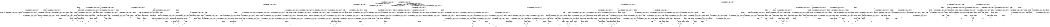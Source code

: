 digraph BCG {
size = "7, 10.5";
center = TRUE;
node [shape = circle];
0 [peripheries = 2];
0 -> 1 [label = "EX !0 !ATOMIC_EXCH_BRANCH (1, +1, TRUE, +0, 2, TRUE) !{0}"];
0 -> 2 [label = "EX !2 !ATOMIC_EXCH_BRANCH (1, +0, FALSE, +0, 1, TRUE) !{0}"];
0 -> 3 [label = "EX !1 !ATOMIC_EXCH_BRANCH (1, +0, FALSE, +0, 1, TRUE) !{0}"];
0 -> 4 [label = "EX !0 !ATOMIC_EXCH_BRANCH (1, +1, TRUE, +0, 2, TRUE) !{0}"];
1 -> 5 [label = "EX !2 !ATOMIC_EXCH_BRANCH (1, +0, FALSE, +0, 1, FALSE) !{0}"];
1 -> 6 [label = "EX !1 !ATOMIC_EXCH_BRANCH (1, +0, FALSE, +0, 1, FALSE) !{0}"];
1 -> 7 [label = "TERMINATE !0"];
2 -> 2 [label = "EX !2 !ATOMIC_EXCH_BRANCH (1, +0, FALSE, +0, 1, TRUE) !{0, 2}"];
2 -> 8 [label = "EX !0 !ATOMIC_EXCH_BRANCH (1, +1, TRUE, +0, 2, TRUE) !{0, 2}"];
2 -> 9 [label = "EX !1 !ATOMIC_EXCH_BRANCH (1, +0, FALSE, +0, 1, TRUE) !{0, 2}"];
2 -> 10 [label = "EX !0 !ATOMIC_EXCH_BRANCH (1, +1, TRUE, +0, 2, TRUE) !{0, 2}"];
3 -> 3 [label = "EX !1 !ATOMIC_EXCH_BRANCH (1, +0, FALSE, +0, 1, TRUE) !{0, 1}"];
3 -> 11 [label = "EX !0 !ATOMIC_EXCH_BRANCH (1, +1, TRUE, +0, 2, TRUE) !{0, 1}"];
3 -> 9 [label = "EX !2 !ATOMIC_EXCH_BRANCH (1, +0, FALSE, +0, 1, TRUE) !{0, 1}"];
3 -> 12 [label = "EX !0 !ATOMIC_EXCH_BRANCH (1, +1, TRUE, +0, 2, TRUE) !{0, 1}"];
4 -> 13 [label = "EX !2 !ATOMIC_EXCH_BRANCH (1, +0, FALSE, +0, 1, FALSE) !{0}"];
4 -> 14 [label = "EX !1 !ATOMIC_EXCH_BRANCH (1, +0, FALSE, +0, 1, FALSE) !{0}"];
4 -> 15 [label = "TERMINATE !0"];
5 -> 16 [label = "EX !1 !ATOMIC_EXCH_BRANCH (1, +0, FALSE, +0, 1, FALSE) !{0, 2}"];
5 -> 17 [label = "TERMINATE !0"];
5 -> 18 [label = "TERMINATE !2"];
6 -> 16 [label = "EX !2 !ATOMIC_EXCH_BRANCH (1, +0, FALSE, +0, 1, FALSE) !{0, 1}"];
6 -> 19 [label = "TERMINATE !0"];
6 -> 20 [label = "TERMINATE !1"];
7 -> 21 [label = "EX !1 !ATOMIC_EXCH_BRANCH (1, +0, FALSE, +0, 1, FALSE) !{1}"];
7 -> 22 [label = "EX !2 !ATOMIC_EXCH_BRANCH (1, +0, FALSE, +0, 1, FALSE) !{1}"];
7 -> 23 [label = "EX !1 !ATOMIC_EXCH_BRANCH (1, +0, FALSE, +0, 1, FALSE) !{1}"];
8 -> 5 [label = "EX !2 !ATOMIC_EXCH_BRANCH (1, +0, FALSE, +0, 1, FALSE) !{0, 2}"];
8 -> 24 [label = "EX !1 !ATOMIC_EXCH_BRANCH (1, +0, FALSE, +0, 1, FALSE) !{0, 2}"];
8 -> 25 [label = "TERMINATE !0"];
9 -> 9 [label = "EX !1 !ATOMIC_EXCH_BRANCH (1, +0, FALSE, +0, 1, TRUE) !{0, 1, 2}"];
9 -> 9 [label = "EX !2 !ATOMIC_EXCH_BRANCH (1, +0, FALSE, +0, 1, TRUE) !{0, 1, 2}"];
9 -> 26 [label = "EX !0 !ATOMIC_EXCH_BRANCH (1, +1, TRUE, +0, 2, TRUE) !{0, 1, 2}"];
9 -> 27 [label = "EX !0 !ATOMIC_EXCH_BRANCH (1, +1, TRUE, +0, 2, TRUE) !{0, 1, 2}"];
10 -> 28 [label = "EX !2 !ATOMIC_EXCH_BRANCH (1, +0, FALSE, +0, 1, FALSE) !{0, 2}"];
10 -> 29 [label = "EX !2 !ATOMIC_EXCH_BRANCH (1, +0, FALSE, +0, 1, FALSE) !{0, 2}"];
10 -> 30 [label = "EX !1 !ATOMIC_EXCH_BRANCH (1, +0, FALSE, +0, 1, FALSE) !{0, 2}"];
10 -> 31 [label = "TERMINATE !0"];
11 -> 6 [label = "EX !1 !ATOMIC_EXCH_BRANCH (1, +0, FALSE, +0, 1, FALSE) !{0, 1}"];
11 -> 32 [label = "EX !2 !ATOMIC_EXCH_BRANCH (1, +0, FALSE, +0, 1, FALSE) !{0, 1}"];
11 -> 33 [label = "TERMINATE !0"];
12 -> 34 [label = "EX !1 !ATOMIC_EXCH_BRANCH (1, +0, FALSE, +0, 1, FALSE) !{0, 1}"];
12 -> 35 [label = "EX !1 !ATOMIC_EXCH_BRANCH (1, +0, FALSE, +0, 1, FALSE) !{0, 1}"];
12 -> 36 [label = "EX !2 !ATOMIC_EXCH_BRANCH (1, +0, FALSE, +0, 1, FALSE) !{0, 1}"];
12 -> 37 [label = "TERMINATE !0"];
13 -> 38 [label = "EX !1 !ATOMIC_EXCH_BRANCH (1, +0, FALSE, +0, 1, FALSE) !{0, 2}"];
13 -> 39 [label = "TERMINATE !0"];
13 -> 40 [label = "TERMINATE !2"];
14 -> 38 [label = "EX !2 !ATOMIC_EXCH_BRANCH (1, +0, FALSE, +0, 1, FALSE) !{0, 1}"];
14 -> 41 [label = "TERMINATE !0"];
14 -> 42 [label = "TERMINATE !1"];
15 -> 43 [label = "EX !1 !ATOMIC_EXCH_BRANCH (1, +0, FALSE, +0, 1, FALSE) !{1}"];
15 -> 44 [label = "EX !2 !ATOMIC_EXCH_BRANCH (1, +0, FALSE, +0, 1, FALSE) !{1}"];
16 -> 45 [label = "TERMINATE !0"];
16 -> 46 [label = "TERMINATE !2"];
16 -> 47 [label = "TERMINATE !1"];
17 -> 48 [label = "EX !1 !ATOMIC_EXCH_BRANCH (1, +0, FALSE, +0, 1, FALSE) !{1, 2}"];
17 -> 49 [label = "TERMINATE !2"];
17 -> 50 [label = "EX !1 !ATOMIC_EXCH_BRANCH (1, +0, FALSE, +0, 1, FALSE) !{1, 2}"];
18 -> 51 [label = "EX !1 !ATOMIC_EXCH_BRANCH (1, +0, FALSE, +0, 1, FALSE) !{0}"];
18 -> 52 [label = "TERMINATE !0"];
19 -> 48 [label = "EX !2 !ATOMIC_EXCH_BRANCH (1, +0, FALSE, +0, 1, FALSE) !{1}"];
19 -> 53 [label = "TERMINATE !1"];
20 -> 54 [label = "EX !2 !ATOMIC_EXCH_BRANCH (1, +0, FALSE, +0, 1, FALSE) !{0}"];
20 -> 55 [label = "TERMINATE !0"];
21 -> 48 [label = "EX !2 !ATOMIC_EXCH_BRANCH (1, +0, FALSE, +0, 1, FALSE) !{1}"];
21 -> 53 [label = "TERMINATE !1"];
22 -> 48 [label = "EX !1 !ATOMIC_EXCH_BRANCH (1, +0, FALSE, +0, 1, FALSE) !{1, 2}"];
22 -> 49 [label = "TERMINATE !2"];
22 -> 50 [label = "EX !1 !ATOMIC_EXCH_BRANCH (1, +0, FALSE, +0, 1, FALSE) !{1, 2}"];
23 -> 56 [label = "EX !2 !ATOMIC_EXCH_BRANCH (1, +0, FALSE, +0, 1, FALSE) !{1}"];
23 -> 57 [label = "TERMINATE !1"];
24 -> 16 [label = "EX !2 !ATOMIC_EXCH_BRANCH (1, +0, FALSE, +0, 1, FALSE) !{0, 1, 2}"];
24 -> 58 [label = "TERMINATE !0"];
24 -> 59 [label = "TERMINATE !1"];
25 -> 22 [label = "EX !2 !ATOMIC_EXCH_BRANCH (1, +0, FALSE, +0, 1, FALSE) !{1, 2}"];
25 -> 60 [label = "EX !1 !ATOMIC_EXCH_BRANCH (1, +0, FALSE, +0, 1, FALSE) !{1, 2}"];
25 -> 61 [label = "EX !1 !ATOMIC_EXCH_BRANCH (1, +0, FALSE, +0, 1, FALSE) !{1, 2}"];
26 -> 24 [label = "EX !1 !ATOMIC_EXCH_BRANCH (1, +0, FALSE, +0, 1, FALSE) !{0, 1, 2}"];
26 -> 32 [label = "EX !2 !ATOMIC_EXCH_BRANCH (1, +0, FALSE, +0, 1, FALSE) !{0, 1, 2}"];
26 -> 62 [label = "TERMINATE !0"];
27 -> 63 [label = "EX !1 !ATOMIC_EXCH_BRANCH (1, +0, FALSE, +0, 1, FALSE) !{0, 1, 2}"];
27 -> 64 [label = "EX !1 !ATOMIC_EXCH_BRANCH (1, +0, FALSE, +0, 1, FALSE) !{0, 1, 2}"];
27 -> 65 [label = "EX !2 !ATOMIC_EXCH_BRANCH (1, +0, FALSE, +0, 1, FALSE) !{0, 1, 2}"];
27 -> 66 [label = "TERMINATE !0"];
28 -> 67 [label = "EX !1 !ATOMIC_EXCH_BRANCH (1, +0, FALSE, +0, 1, FALSE) !{0, 2}"];
28 -> 68 [label = "TERMINATE !0"];
28 -> 69 [label = "TERMINATE !2"];
29 -> 70 [label = "EX !1 !ATOMIC_EXCH_BRANCH (1, +0, FALSE, +0, 1, FALSE) !{0, 2}"];
29 -> 71 [label = "TERMINATE !0"];
29 -> 72 [label = "TERMINATE !2"];
30 -> 70 [label = "EX !2 !ATOMIC_EXCH_BRANCH (1, +0, FALSE, +0, 1, FALSE) !{0, 1, 2}"];
30 -> 73 [label = "TERMINATE !0"];
30 -> 74 [label = "TERMINATE !1"];
31 -> 75 [label = "EX !2 !ATOMIC_EXCH_BRANCH (1, +0, FALSE, +0, 1, FALSE) !{1, 2}"];
31 -> 76 [label = "EX !1 !ATOMIC_EXCH_BRANCH (1, +0, FALSE, +0, 1, FALSE) !{1, 2}"];
32 -> 16 [label = "EX !1 !ATOMIC_EXCH_BRANCH (1, +0, FALSE, +0, 1, FALSE) !{0, 1, 2}"];
32 -> 77 [label = "TERMINATE !0"];
32 -> 78 [label = "TERMINATE !2"];
33 -> 21 [label = "EX !1 !ATOMIC_EXCH_BRANCH (1, +0, FALSE, +0, 1, FALSE) !{1}"];
33 -> 79 [label = "EX !2 !ATOMIC_EXCH_BRANCH (1, +0, FALSE, +0, 1, FALSE) !{1}"];
33 -> 23 [label = "EX !1 !ATOMIC_EXCH_BRANCH (1, +0, FALSE, +0, 1, FALSE) !{1}"];
34 -> 80 [label = "EX !2 !ATOMIC_EXCH_BRANCH (1, +0, FALSE, +0, 1, FALSE) !{0, 1}"];
34 -> 81 [label = "TERMINATE !0"];
34 -> 82 [label = "TERMINATE !1"];
35 -> 83 [label = "EX !2 !ATOMIC_EXCH_BRANCH (1, +0, FALSE, +0, 1, FALSE) !{0, 1}"];
35 -> 84 [label = "TERMINATE !0"];
35 -> 85 [label = "TERMINATE !1"];
36 -> 83 [label = "EX !1 !ATOMIC_EXCH_BRANCH (1, +0, FALSE, +0, 1, FALSE) !{0, 1, 2}"];
36 -> 86 [label = "TERMINATE !0"];
36 -> 87 [label = "TERMINATE !2"];
37 -> 88 [label = "EX !1 !ATOMIC_EXCH_BRANCH (1, +0, FALSE, +0, 1, FALSE) !{1}"];
37 -> 89 [label = "EX !2 !ATOMIC_EXCH_BRANCH (1, +0, FALSE, +0, 1, FALSE) !{1}"];
38 -> 90 [label = "TERMINATE !0"];
38 -> 91 [label = "TERMINATE !2"];
38 -> 92 [label = "TERMINATE !1"];
39 -> 93 [label = "EX !1 !ATOMIC_EXCH_BRANCH (1, +0, FALSE, +0, 1, FALSE) !{1, 2}"];
39 -> 94 [label = "TERMINATE !2"];
40 -> 95 [label = "EX !1 !ATOMIC_EXCH_BRANCH (1, +0, FALSE, +0, 1, FALSE) !{0}"];
40 -> 96 [label = "TERMINATE !0"];
41 -> 93 [label = "EX !2 !ATOMIC_EXCH_BRANCH (1, +0, FALSE, +0, 1, FALSE) !{1}"];
41 -> 97 [label = "TERMINATE !1"];
42 -> 98 [label = "EX !2 !ATOMIC_EXCH_BRANCH (1, +0, FALSE, +0, 1, FALSE) !{0}"];
42 -> 99 [label = "TERMINATE !0"];
43 -> 93 [label = "EX !2 !ATOMIC_EXCH_BRANCH (1, +0, FALSE, +0, 1, FALSE) !{1}"];
43 -> 97 [label = "TERMINATE !1"];
44 -> 93 [label = "EX !1 !ATOMIC_EXCH_BRANCH (1, +0, FALSE, +0, 1, FALSE) !{1, 2}"];
44 -> 94 [label = "TERMINATE !2"];
45 -> 100 [label = "TERMINATE !2"];
45 -> 101 [label = "TERMINATE !1"];
46 -> 102 [label = "TERMINATE !0"];
46 -> 103 [label = "TERMINATE !1"];
47 -> 104 [label = "TERMINATE !0"];
47 -> 105 [label = "TERMINATE !2"];
48 -> 100 [label = "TERMINATE !2"];
48 -> 101 [label = "TERMINATE !1"];
49 -> 106 [label = "EX !1 !ATOMIC_EXCH_BRANCH (1, +0, FALSE, +0, 1, FALSE) !{1}"];
49 -> 107 [label = "EX !1 !ATOMIC_EXCH_BRANCH (1, +0, FALSE, +0, 1, FALSE) !{1}"];
50 -> 108 [label = "TERMINATE !2"];
50 -> 109 [label = "TERMINATE !1"];
51 -> 102 [label = "TERMINATE !0"];
51 -> 103 [label = "TERMINATE !1"];
52 -> 106 [label = "EX !1 !ATOMIC_EXCH_BRANCH (1, +0, FALSE, +0, 1, FALSE) !{1}"];
52 -> 107 [label = "EX !1 !ATOMIC_EXCH_BRANCH (1, +0, FALSE, +0, 1, FALSE) !{1}"];
53 -> 110 [label = "EX !2 !ATOMIC_EXCH_BRANCH (1, +0, FALSE, +0, 1, FALSE) !{2}"];
53 -> 111 [label = "EX !2 !ATOMIC_EXCH_BRANCH (1, +0, FALSE, +0, 1, FALSE) !{2}"];
54 -> 104 [label = "TERMINATE !0"];
54 -> 105 [label = "TERMINATE !2"];
55 -> 112 [label = "EX !2 !ATOMIC_EXCH_BRANCH (1, +0, FALSE, +0, 1, FALSE) !{1, 2}"];
56 -> 113 [label = "TERMINATE !2"];
56 -> 114 [label = "TERMINATE !1"];
57 -> 115 [label = "EX !2 !ATOMIC_EXCH_BRANCH (1, +0, FALSE, +0, 1, FALSE) !{2}"];
58 -> 48 [label = "EX !2 !ATOMIC_EXCH_BRANCH (1, +0, FALSE, +0, 1, FALSE) !{1, 2}"];
58 -> 116 [label = "TERMINATE !1"];
59 -> 54 [label = "EX !2 !ATOMIC_EXCH_BRANCH (1, +0, FALSE, +0, 1, FALSE) !{0, 2}"];
59 -> 117 [label = "TERMINATE !0"];
60 -> 48 [label = "EX !2 !ATOMIC_EXCH_BRANCH (1, +0, FALSE, +0, 1, FALSE) !{1, 2}"];
60 -> 116 [label = "TERMINATE !1"];
61 -> 118 [label = "EX !2 !ATOMIC_EXCH_BRANCH (1, +0, FALSE, +0, 1, FALSE) !{1, 2}"];
61 -> 50 [label = "EX !2 !ATOMIC_EXCH_BRANCH (1, +0, FALSE, +0, 1, FALSE) !{1, 2}"];
61 -> 119 [label = "TERMINATE !1"];
62 -> 60 [label = "EX !1 !ATOMIC_EXCH_BRANCH (1, +0, FALSE, +0, 1, FALSE) !{1, 2}"];
62 -> 79 [label = "EX !2 !ATOMIC_EXCH_BRANCH (1, +0, FALSE, +0, 1, FALSE) !{1, 2}"];
62 -> 61 [label = "EX !1 !ATOMIC_EXCH_BRANCH (1, +0, FALSE, +0, 1, FALSE) !{1, 2}"];
63 -> 120 [label = "EX !2 !ATOMIC_EXCH_BRANCH (1, +0, FALSE, +0, 1, FALSE) !{0, 1, 2}"];
63 -> 121 [label = "EX !2 !ATOMIC_EXCH_BRANCH (1, +0, FALSE, +0, 1, FALSE) !{0, 1, 2}"];
63 -> 122 [label = "TERMINATE !0"];
63 -> 123 [label = "TERMINATE !1"];
64 -> 124 [label = "EX !2 !ATOMIC_EXCH_BRANCH (1, +0, FALSE, +0, 1, FALSE) !{0, 1, 2}"];
64 -> 125 [label = "TERMINATE !0"];
64 -> 126 [label = "TERMINATE !1"];
65 -> 121 [label = "EX !1 !ATOMIC_EXCH_BRANCH (1, +0, FALSE, +0, 1, FALSE) !{0, 1, 2}"];
65 -> 124 [label = "EX !1 !ATOMIC_EXCH_BRANCH (1, +0, FALSE, +0, 1, FALSE) !{0, 1, 2}"];
65 -> 127 [label = "TERMINATE !0"];
65 -> 128 [label = "TERMINATE !2"];
66 -> 129 [label = "EX !1 !ATOMIC_EXCH_BRANCH (1, +0, FALSE, +0, 1, FALSE) !{1, 2}"];
66 -> 130 [label = "EX !2 !ATOMIC_EXCH_BRANCH (1, +0, FALSE, +0, 1, FALSE) !{1, 2}"];
67 -> 131 [label = "TERMINATE !0"];
67 -> 132 [label = "TERMINATE !2"];
67 -> 133 [label = "TERMINATE !1"];
68 -> 134 [label = "EX !1 !ATOMIC_EXCH_BRANCH (1, +0, FALSE, +0, 1, FALSE) !{1, 2}"];
68 -> 135 [label = "TERMINATE !2"];
69 -> 136 [label = "EX !1 !ATOMIC_EXCH_BRANCH (1, +0, FALSE, +0, 1, FALSE) !{0}"];
69 -> 137 [label = "TERMINATE !0"];
70 -> 138 [label = "TERMINATE !0"];
70 -> 139 [label = "TERMINATE !2"];
70 -> 140 [label = "TERMINATE !1"];
71 -> 141 [label = "EX !1 !ATOMIC_EXCH_BRANCH (1, +0, FALSE, +0, 1, FALSE) !{1, 2}"];
71 -> 142 [label = "TERMINATE !2"];
72 -> 143 [label = "EX !1 !ATOMIC_EXCH_BRANCH (1, +0, FALSE, +0, 1, FALSE) !{0}"];
72 -> 144 [label = "TERMINATE !0"];
73 -> 141 [label = "EX !2 !ATOMIC_EXCH_BRANCH (1, +0, FALSE, +0, 1, FALSE) !{1, 2}"];
73 -> 145 [label = "TERMINATE !1"];
74 -> 146 [label = "EX !2 !ATOMIC_EXCH_BRANCH (1, +0, FALSE, +0, 1, FALSE) !{0, 2}"];
74 -> 147 [label = "EX !2 !ATOMIC_EXCH_BRANCH (1, +0, FALSE, +0, 1, FALSE) !{0, 2}"];
74 -> 148 [label = "TERMINATE !0"];
75 -> 141 [label = "EX !1 !ATOMIC_EXCH_BRANCH (1, +0, FALSE, +0, 1, FALSE) !{1, 2}"];
75 -> 142 [label = "TERMINATE !2"];
76 -> 141 [label = "EX !2 !ATOMIC_EXCH_BRANCH (1, +0, FALSE, +0, 1, FALSE) !{1, 2}"];
76 -> 145 [label = "TERMINATE !1"];
77 -> 48 [label = "EX !1 !ATOMIC_EXCH_BRANCH (1, +0, FALSE, +0, 1, FALSE) !{1, 2}"];
77 -> 149 [label = "TERMINATE !2"];
77 -> 50 [label = "EX !1 !ATOMIC_EXCH_BRANCH (1, +0, FALSE, +0, 1, FALSE) !{1, 2}"];
78 -> 51 [label = "EX !1 !ATOMIC_EXCH_BRANCH (1, +0, FALSE, +0, 1, FALSE) !{0, 1}"];
78 -> 150 [label = "TERMINATE !0"];
79 -> 48 [label = "EX !1 !ATOMIC_EXCH_BRANCH (1, +0, FALSE, +0, 1, FALSE) !{1, 2}"];
79 -> 149 [label = "TERMINATE !2"];
79 -> 50 [label = "EX !1 !ATOMIC_EXCH_BRANCH (1, +0, FALSE, +0, 1, FALSE) !{1, 2}"];
80 -> 151 [label = "TERMINATE !0"];
80 -> 152 [label = "TERMINATE !2"];
80 -> 153 [label = "TERMINATE !1"];
81 -> 154 [label = "EX !2 !ATOMIC_EXCH_BRANCH (1, +0, FALSE, +0, 1, FALSE) !{1}"];
81 -> 155 [label = "TERMINATE !1"];
82 -> 156 [label = "EX !2 !ATOMIC_EXCH_BRANCH (1, +0, FALSE, +0, 1, FALSE) !{0}"];
82 -> 157 [label = "TERMINATE !0"];
83 -> 158 [label = "TERMINATE !0"];
83 -> 159 [label = "TERMINATE !2"];
83 -> 160 [label = "TERMINATE !1"];
84 -> 161 [label = "EX !2 !ATOMIC_EXCH_BRANCH (1, +0, FALSE, +0, 1, FALSE) !{1}"];
84 -> 162 [label = "TERMINATE !1"];
85 -> 163 [label = "EX !2 !ATOMIC_EXCH_BRANCH (1, +0, FALSE, +0, 1, FALSE) !{0}"];
85 -> 164 [label = "TERMINATE !0"];
86 -> 161 [label = "EX !1 !ATOMIC_EXCH_BRANCH (1, +0, FALSE, +0, 1, FALSE) !{1, 2}"];
86 -> 165 [label = "TERMINATE !2"];
87 -> 166 [label = "EX !1 !ATOMIC_EXCH_BRANCH (1, +0, FALSE, +0, 1, FALSE) !{0, 1}"];
87 -> 167 [label = "EX !1 !ATOMIC_EXCH_BRANCH (1, +0, FALSE, +0, 1, FALSE) !{0, 1}"];
87 -> 168 [label = "TERMINATE !0"];
88 -> 161 [label = "EX !2 !ATOMIC_EXCH_BRANCH (1, +0, FALSE, +0, 1, FALSE) !{1}"];
88 -> 162 [label = "TERMINATE !1"];
89 -> 161 [label = "EX !1 !ATOMIC_EXCH_BRANCH (1, +0, FALSE, +0, 1, FALSE) !{1, 2}"];
89 -> 165 [label = "TERMINATE !2"];
90 -> 169 [label = "TERMINATE !2"];
90 -> 170 [label = "TERMINATE !1"];
91 -> 171 [label = "TERMINATE !0"];
91 -> 172 [label = "TERMINATE !1"];
92 -> 173 [label = "TERMINATE !0"];
92 -> 174 [label = "TERMINATE !2"];
93 -> 169 [label = "TERMINATE !2"];
93 -> 170 [label = "TERMINATE !1"];
94 -> 175 [label = "EX !1 !ATOMIC_EXCH_BRANCH (1, +0, FALSE, +0, 1, FALSE) !{1}"];
95 -> 171 [label = "TERMINATE !0"];
95 -> 172 [label = "TERMINATE !1"];
96 -> 175 [label = "EX !1 !ATOMIC_EXCH_BRANCH (1, +0, FALSE, +0, 1, FALSE) !{1}"];
97 -> 176 [label = "EX !2 !ATOMIC_EXCH_BRANCH (1, +0, FALSE, +0, 1, FALSE) !{2}"];
98 -> 173 [label = "TERMINATE !0"];
98 -> 174 [label = "TERMINATE !2"];
99 -> 177 [label = "EX !2 !ATOMIC_EXCH_BRANCH (1, +0, FALSE, +0, 1, FALSE) !{1, 2}"];
100 -> 178 [label = "TERMINATE !1"];
101 -> 179 [label = "TERMINATE !2"];
102 -> 178 [label = "TERMINATE !1"];
103 -> 180 [label = "TERMINATE !0"];
104 -> 181 [label = "TERMINATE !2"];
105 -> 180 [label = "TERMINATE !0"];
106 -> 178 [label = "TERMINATE !1"];
107 -> 182 [label = "TERMINATE !1"];
108 -> 183 [label = "TERMINATE !1"];
109 -> 184 [label = "TERMINATE !2"];
110 -> 179 [label = "TERMINATE !2"];
111 -> 185 [label = "TERMINATE !2"];
112 -> 181 [label = "TERMINATE !2"];
113 -> 182 [label = "TERMINATE !1"];
114 -> 186 [label = "TERMINATE !2"];
115 -> 186 [label = "TERMINATE !2"];
116 -> 110 [label = "EX !2 !ATOMIC_EXCH_BRANCH (1, +0, FALSE, +0, 1, FALSE) !{2}"];
116 -> 111 [label = "EX !2 !ATOMIC_EXCH_BRANCH (1, +0, FALSE, +0, 1, FALSE) !{2}"];
117 -> 112 [label = "EX !2 !ATOMIC_EXCH_BRANCH (1, +0, FALSE, +0, 1, FALSE) !{1, 2}"];
118 -> 187 [label = "TERMINATE !2"];
118 -> 188 [label = "TERMINATE !1"];
119 -> 189 [label = "EX !2 !ATOMIC_EXCH_BRANCH (1, +0, FALSE, +0, 1, FALSE) !{2}"];
120 -> 190 [label = "TERMINATE !0"];
120 -> 191 [label = "TERMINATE !2"];
120 -> 192 [label = "TERMINATE !1"];
121 -> 193 [label = "TERMINATE !0"];
121 -> 194 [label = "TERMINATE !2"];
121 -> 195 [label = "TERMINATE !1"];
122 -> 196 [label = "EX !2 !ATOMIC_EXCH_BRANCH (1, +0, FALSE, +0, 1, FALSE) !{1, 2}"];
122 -> 197 [label = "TERMINATE !1"];
123 -> 198 [label = "EX !2 !ATOMIC_EXCH_BRANCH (1, +0, FALSE, +0, 1, FALSE) !{0, 2}"];
123 -> 199 [label = "TERMINATE !0"];
124 -> 200 [label = "TERMINATE !0"];
124 -> 201 [label = "TERMINATE !2"];
124 -> 202 [label = "TERMINATE !1"];
125 -> 203 [label = "EX !2 !ATOMIC_EXCH_BRANCH (1, +0, FALSE, +0, 1, FALSE) !{1, 2}"];
125 -> 204 [label = "TERMINATE !1"];
126 -> 205 [label = "EX !2 !ATOMIC_EXCH_BRANCH (1, +0, FALSE, +0, 1, FALSE) !{0, 2}"];
126 -> 206 [label = "TERMINATE !0"];
127 -> 203 [label = "EX !1 !ATOMIC_EXCH_BRANCH (1, +0, FALSE, +0, 1, FALSE) !{1, 2}"];
127 -> 207 [label = "TERMINATE !2"];
128 -> 208 [label = "EX !1 !ATOMIC_EXCH_BRANCH (1, +0, FALSE, +0, 1, FALSE) !{0, 1}"];
128 -> 209 [label = "TERMINATE !0"];
129 -> 203 [label = "EX !2 !ATOMIC_EXCH_BRANCH (1, +0, FALSE, +0, 1, FALSE) !{1, 2}"];
129 -> 204 [label = "TERMINATE !1"];
130 -> 203 [label = "EX !1 !ATOMIC_EXCH_BRANCH (1, +0, FALSE, +0, 1, FALSE) !{1, 2}"];
130 -> 207 [label = "TERMINATE !2"];
131 -> 210 [label = "TERMINATE !2"];
131 -> 211 [label = "TERMINATE !1"];
132 -> 212 [label = "TERMINATE !0"];
132 -> 213 [label = "TERMINATE !1"];
133 -> 214 [label = "TERMINATE !0"];
133 -> 215 [label = "TERMINATE !2"];
134 -> 210 [label = "TERMINATE !2"];
134 -> 211 [label = "TERMINATE !1"];
135 -> 216 [label = "EX !1 !ATOMIC_EXCH_BRANCH (1, +0, FALSE, +0, 1, FALSE) !{1}"];
136 -> 212 [label = "TERMINATE !0"];
136 -> 213 [label = "TERMINATE !1"];
137 -> 216 [label = "EX !1 !ATOMIC_EXCH_BRANCH (1, +0, FALSE, +0, 1, FALSE) !{1}"];
138 -> 217 [label = "TERMINATE !2"];
138 -> 218 [label = "TERMINATE !1"];
139 -> 219 [label = "TERMINATE !0"];
139 -> 220 [label = "TERMINATE !1"];
140 -> 221 [label = "TERMINATE !0"];
140 -> 222 [label = "TERMINATE !2"];
141 -> 217 [label = "TERMINATE !2"];
141 -> 218 [label = "TERMINATE !1"];
142 -> 223 [label = "EX !1 !ATOMIC_EXCH_BRANCH (1, +0, FALSE, +0, 1, FALSE) !{1}"];
143 -> 219 [label = "TERMINATE !0"];
143 -> 220 [label = "TERMINATE !1"];
144 -> 223 [label = "EX !1 !ATOMIC_EXCH_BRANCH (1, +0, FALSE, +0, 1, FALSE) !{1}"];
145 -> 224 [label = "EX !2 !ATOMIC_EXCH_BRANCH (1, +0, FALSE, +0, 1, FALSE) !{2}"];
146 -> 214 [label = "TERMINATE !0"];
146 -> 215 [label = "TERMINATE !2"];
147 -> 221 [label = "TERMINATE !0"];
147 -> 222 [label = "TERMINATE !2"];
148 -> 225 [label = "EX !2 !ATOMIC_EXCH_BRANCH (1, +0, FALSE, +0, 1, FALSE) !{1, 2}"];
149 -> 106 [label = "EX !1 !ATOMIC_EXCH_BRANCH (1, +0, FALSE, +0, 1, FALSE) !{1}"];
149 -> 107 [label = "EX !1 !ATOMIC_EXCH_BRANCH (1, +0, FALSE, +0, 1, FALSE) !{1}"];
150 -> 106 [label = "EX !1 !ATOMIC_EXCH_BRANCH (1, +0, FALSE, +0, 1, FALSE) !{1}"];
150 -> 107 [label = "EX !1 !ATOMIC_EXCH_BRANCH (1, +0, FALSE, +0, 1, FALSE) !{1}"];
151 -> 226 [label = "TERMINATE !2"];
151 -> 227 [label = "TERMINATE !1"];
152 -> 228 [label = "TERMINATE !0"];
152 -> 229 [label = "TERMINATE !1"];
153 -> 230 [label = "TERMINATE !0"];
153 -> 231 [label = "TERMINATE !2"];
154 -> 226 [label = "TERMINATE !2"];
154 -> 227 [label = "TERMINATE !1"];
155 -> 232 [label = "EX !2 !ATOMIC_EXCH_BRANCH (1, +0, FALSE, +0, 1, FALSE) !{2}"];
156 -> 230 [label = "TERMINATE !0"];
156 -> 231 [label = "TERMINATE !2"];
157 -> 233 [label = "EX !2 !ATOMIC_EXCH_BRANCH (1, +0, FALSE, +0, 1, FALSE) !{1, 2}"];
158 -> 234 [label = "TERMINATE !2"];
158 -> 235 [label = "TERMINATE !1"];
159 -> 236 [label = "TERMINATE !0"];
159 -> 237 [label = "TERMINATE !1"];
160 -> 238 [label = "TERMINATE !0"];
160 -> 239 [label = "TERMINATE !2"];
161 -> 234 [label = "TERMINATE !2"];
161 -> 235 [label = "TERMINATE !1"];
162 -> 240 [label = "EX !2 !ATOMIC_EXCH_BRANCH (1, +0, FALSE, +0, 1, FALSE) !{2}"];
163 -> 238 [label = "TERMINATE !0"];
163 -> 239 [label = "TERMINATE !2"];
164 -> 241 [label = "EX !2 !ATOMIC_EXCH_BRANCH (1, +0, FALSE, +0, 1, FALSE) !{1, 2}"];
165 -> 242 [label = "EX !1 !ATOMIC_EXCH_BRANCH (1, +0, FALSE, +0, 1, FALSE) !{1}"];
166 -> 228 [label = "TERMINATE !0"];
166 -> 229 [label = "TERMINATE !1"];
167 -> 236 [label = "TERMINATE !0"];
167 -> 237 [label = "TERMINATE !1"];
168 -> 242 [label = "EX !1 !ATOMIC_EXCH_BRANCH (1, +0, FALSE, +0, 1, FALSE) !{1}"];
169 -> 243 [label = "TERMINATE !1"];
170 -> 244 [label = "TERMINATE !2"];
171 -> 243 [label = "TERMINATE !1"];
172 -> 245 [label = "TERMINATE !0"];
173 -> 246 [label = "TERMINATE !2"];
174 -> 245 [label = "TERMINATE !0"];
175 -> 243 [label = "TERMINATE !1"];
176 -> 244 [label = "TERMINATE !2"];
177 -> 246 [label = "TERMINATE !2"];
178 -> 247 [label = "exit"];
179 -> 247 [label = "exit"];
180 -> 247 [label = "exit"];
181 -> 247 [label = "exit"];
182 -> 248 [label = "exit"];
183 -> 249 [label = "exit"];
184 -> 249 [label = "exit"];
185 -> 250 [label = "exit"];
186 -> 248 [label = "exit"];
187 -> 251 [label = "TERMINATE !1"];
188 -> 252 [label = "TERMINATE !2"];
189 -> 184 [label = "TERMINATE !2"];
190 -> 253 [label = "TERMINATE !2"];
190 -> 254 [label = "TERMINATE !1"];
191 -> 255 [label = "TERMINATE !0"];
191 -> 256 [label = "TERMINATE !1"];
192 -> 257 [label = "TERMINATE !0"];
192 -> 258 [label = "TERMINATE !2"];
193 -> 259 [label = "TERMINATE !2"];
193 -> 260 [label = "TERMINATE !1"];
194 -> 261 [label = "TERMINATE !0"];
194 -> 262 [label = "TERMINATE !1"];
195 -> 263 [label = "TERMINATE !0"];
195 -> 264 [label = "TERMINATE !2"];
196 -> 259 [label = "TERMINATE !2"];
196 -> 260 [label = "TERMINATE !1"];
197 -> 265 [label = "EX !2 !ATOMIC_EXCH_BRANCH (1, +0, FALSE, +0, 1, FALSE) !{2}"];
198 -> 263 [label = "TERMINATE !0"];
198 -> 264 [label = "TERMINATE !2"];
199 -> 266 [label = "EX !2 !ATOMIC_EXCH_BRANCH (1, +0, FALSE, +0, 1, FALSE) !{1, 2}"];
200 -> 267 [label = "TERMINATE !2"];
200 -> 268 [label = "TERMINATE !1"];
201 -> 269 [label = "TERMINATE !0"];
201 -> 270 [label = "TERMINATE !1"];
202 -> 271 [label = "TERMINATE !0"];
202 -> 272 [label = "TERMINATE !2"];
203 -> 267 [label = "TERMINATE !2"];
203 -> 268 [label = "TERMINATE !1"];
204 -> 273 [label = "EX !2 !ATOMIC_EXCH_BRANCH (1, +0, FALSE, +0, 1, FALSE) !{2}"];
205 -> 271 [label = "TERMINATE !0"];
205 -> 272 [label = "TERMINATE !2"];
206 -> 274 [label = "EX !2 !ATOMIC_EXCH_BRANCH (1, +0, FALSE, +0, 1, FALSE) !{1, 2}"];
207 -> 275 [label = "EX !1 !ATOMIC_EXCH_BRANCH (1, +0, FALSE, +0, 1, FALSE) !{1}"];
208 -> 269 [label = "TERMINATE !0"];
208 -> 270 [label = "TERMINATE !1"];
209 -> 275 [label = "EX !1 !ATOMIC_EXCH_BRANCH (1, +0, FALSE, +0, 1, FALSE) !{1}"];
210 -> 276 [label = "TERMINATE !1"];
211 -> 277 [label = "TERMINATE !2"];
212 -> 276 [label = "TERMINATE !1"];
213 -> 278 [label = "TERMINATE !0"];
214 -> 279 [label = "TERMINATE !2"];
215 -> 278 [label = "TERMINATE !0"];
216 -> 276 [label = "TERMINATE !1"];
217 -> 280 [label = "TERMINATE !1"];
218 -> 281 [label = "TERMINATE !2"];
219 -> 280 [label = "TERMINATE !1"];
220 -> 282 [label = "TERMINATE !0"];
221 -> 283 [label = "TERMINATE !2"];
222 -> 282 [label = "TERMINATE !0"];
223 -> 280 [label = "TERMINATE !1"];
224 -> 281 [label = "TERMINATE !2"];
225 -> 283 [label = "TERMINATE !2"];
226 -> 284 [label = "TERMINATE !1"];
227 -> 285 [label = "TERMINATE !2"];
228 -> 284 [label = "TERMINATE !1"];
229 -> 286 [label = "TERMINATE !0"];
230 -> 287 [label = "TERMINATE !2"];
231 -> 286 [label = "TERMINATE !0"];
232 -> 285 [label = "TERMINATE !2"];
233 -> 287 [label = "TERMINATE !2"];
234 -> 288 [label = "TERMINATE !1"];
235 -> 289 [label = "TERMINATE !2"];
236 -> 288 [label = "TERMINATE !1"];
237 -> 290 [label = "TERMINATE !0"];
238 -> 291 [label = "TERMINATE !2"];
239 -> 290 [label = "TERMINATE !0"];
240 -> 289 [label = "TERMINATE !2"];
241 -> 291 [label = "TERMINATE !2"];
242 -> 288 [label = "TERMINATE !1"];
243 -> 292 [label = "exit"];
244 -> 292 [label = "exit"];
245 -> 292 [label = "exit"];
246 -> 292 [label = "exit"];
251 -> 293 [label = "exit"];
252 -> 293 [label = "exit"];
253 -> 294 [label = "TERMINATE !1"];
254 -> 295 [label = "TERMINATE !2"];
255 -> 294 [label = "TERMINATE !1"];
256 -> 296 [label = "TERMINATE !0"];
257 -> 297 [label = "TERMINATE !2"];
258 -> 296 [label = "TERMINATE !0"];
259 -> 298 [label = "TERMINATE !1"];
260 -> 299 [label = "TERMINATE !2"];
261 -> 298 [label = "TERMINATE !1"];
262 -> 300 [label = "TERMINATE !0"];
263 -> 301 [label = "TERMINATE !2"];
264 -> 300 [label = "TERMINATE !0"];
265 -> 299 [label = "TERMINATE !2"];
266 -> 301 [label = "TERMINATE !2"];
267 -> 302 [label = "TERMINATE !1"];
268 -> 303 [label = "TERMINATE !2"];
269 -> 302 [label = "TERMINATE !1"];
270 -> 304 [label = "TERMINATE !0"];
271 -> 305 [label = "TERMINATE !2"];
272 -> 304 [label = "TERMINATE !0"];
273 -> 303 [label = "TERMINATE !2"];
274 -> 305 [label = "TERMINATE !2"];
275 -> 302 [label = "TERMINATE !1"];
276 -> 306 [label = "exit"];
277 -> 306 [label = "exit"];
278 -> 306 [label = "exit"];
279 -> 306 [label = "exit"];
280 -> 307 [label = "exit"];
281 -> 307 [label = "exit"];
282 -> 307 [label = "exit"];
283 -> 307 [label = "exit"];
284 -> 308 [label = "exit"];
285 -> 308 [label = "exit"];
286 -> 308 [label = "exit"];
287 -> 308 [label = "exit"];
288 -> 309 [label = "exit"];
289 -> 309 [label = "exit"];
290 -> 309 [label = "exit"];
291 -> 309 [label = "exit"];
294 -> 310 [label = "exit"];
295 -> 310 [label = "exit"];
296 -> 310 [label = "exit"];
297 -> 310 [label = "exit"];
298 -> 311 [label = "exit"];
299 -> 311 [label = "exit"];
300 -> 311 [label = "exit"];
301 -> 311 [label = "exit"];
302 -> 312 [label = "exit"];
303 -> 312 [label = "exit"];
304 -> 312 [label = "exit"];
305 -> 312 [label = "exit"];
}

